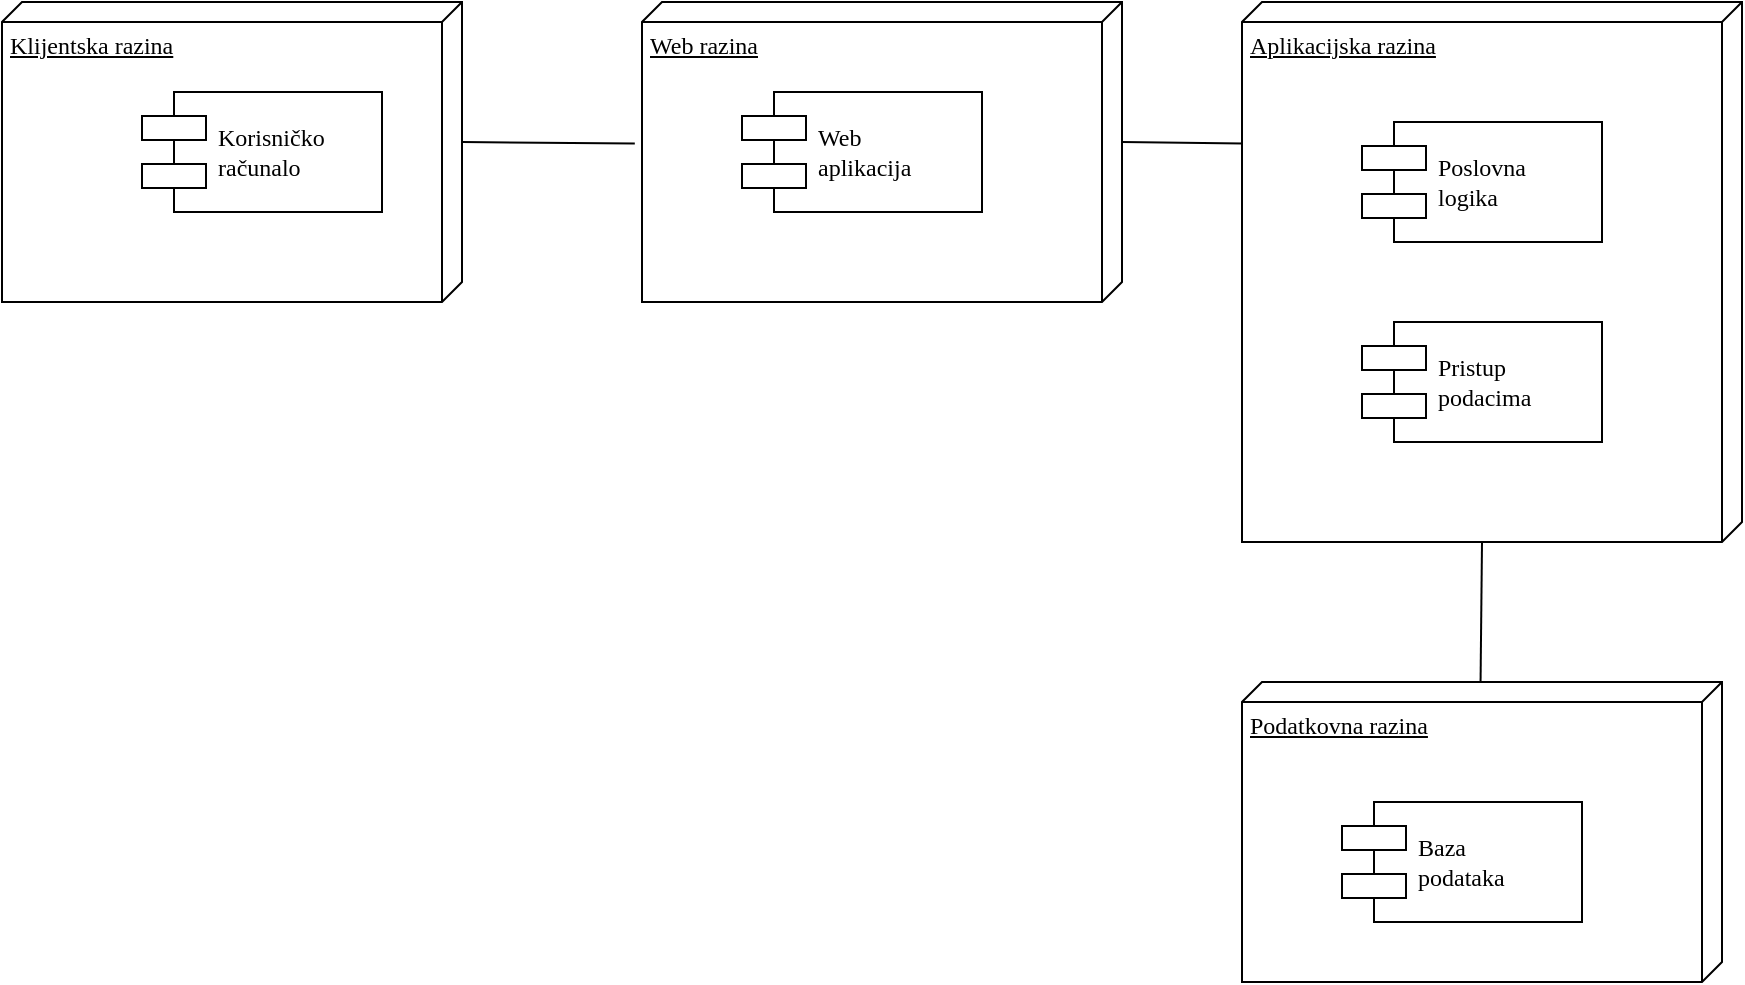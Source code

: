 <mxfile version="27.1.4">
  <diagram name="Page-1" id="CQ2yXc27SgPFIaiJPKsX">
    <mxGraphModel dx="1281" dy="562" grid="1" gridSize="10" guides="1" tooltips="1" connect="1" arrows="1" fold="1" page="1" pageScale="1" pageWidth="850" pageHeight="1100" math="0" shadow="0">
      <root>
        <mxCell id="0" />
        <mxCell id="1" parent="0" />
        <mxCell id="BQZI11yQBDV2dF--LZay-4" value="Klijentska razina" style="verticalAlign=top;align=left;spacingTop=8;spacingLeft=2;spacingRight=12;shape=cube;size=10;direction=south;fontStyle=4;html=1;rounded=0;shadow=0;comic=0;labelBackgroundColor=none;strokeWidth=1;fontFamily=Verdana;fontSize=12" vertex="1" parent="1">
          <mxGeometry x="210" y="310" width="230" height="150" as="geometry" />
        </mxCell>
        <mxCell id="BQZI11yQBDV2dF--LZay-5" value="Web razina" style="verticalAlign=top;align=left;spacingTop=8;spacingLeft=2;spacingRight=12;shape=cube;size=10;direction=south;fontStyle=4;html=1;rounded=0;shadow=0;comic=0;labelBackgroundColor=none;strokeWidth=1;fontFamily=Verdana;fontSize=12" vertex="1" parent="1">
          <mxGeometry x="530" y="310" width="240" height="150" as="geometry" />
        </mxCell>
        <mxCell id="BQZI11yQBDV2dF--LZay-6" value="Aplikacijska razina" style="verticalAlign=top;align=left;spacingTop=8;spacingLeft=2;spacingRight=12;shape=cube;size=10;direction=south;fontStyle=4;html=1;rounded=0;shadow=0;comic=0;labelBackgroundColor=none;strokeWidth=1;fontFamily=Verdana;fontSize=12" vertex="1" parent="1">
          <mxGeometry x="830" y="310" width="250" height="270" as="geometry" />
        </mxCell>
        <mxCell id="BQZI11yQBDV2dF--LZay-7" value="Korisničko&amp;nbsp;&lt;div&gt;računalo&lt;/div&gt;" style="shape=component;align=left;spacingLeft=36;rounded=0;shadow=0;comic=0;labelBackgroundColor=none;strokeWidth=1;fontFamily=Verdana;fontSize=12;html=1;" vertex="1" parent="1">
          <mxGeometry x="280" y="355" width="120" height="60" as="geometry" />
        </mxCell>
        <mxCell id="BQZI11yQBDV2dF--LZay-8" value="Web&amp;nbsp;&lt;div&gt;aplikacija&lt;/div&gt;" style="shape=component;align=left;spacingLeft=36;rounded=0;shadow=0;comic=0;labelBackgroundColor=none;strokeWidth=1;fontFamily=Verdana;fontSize=12;html=1;" vertex="1" parent="1">
          <mxGeometry x="580" y="355" width="120" height="60" as="geometry" />
        </mxCell>
        <mxCell id="BQZI11yQBDV2dF--LZay-9" value="Poslovna&lt;div&gt;logika&lt;/div&gt;" style="shape=component;align=left;spacingLeft=36;rounded=0;shadow=0;comic=0;labelBackgroundColor=none;strokeWidth=1;fontFamily=Verdana;fontSize=12;html=1;" vertex="1" parent="1">
          <mxGeometry x="890" y="370" width="120" height="60" as="geometry" />
        </mxCell>
        <mxCell id="BQZI11yQBDV2dF--LZay-10" value="Pristup&amp;nbsp;&lt;div&gt;podacima&lt;/div&gt;" style="shape=component;align=left;spacingLeft=36;rounded=0;shadow=0;comic=0;labelBackgroundColor=none;strokeWidth=1;fontFamily=Verdana;fontSize=12;html=1;" vertex="1" parent="1">
          <mxGeometry x="890" y="470" width="120" height="60" as="geometry" />
        </mxCell>
        <mxCell id="BQZI11yQBDV2dF--LZay-11" value="Podatkovna razina" style="verticalAlign=top;align=left;spacingTop=8;spacingLeft=2;spacingRight=12;shape=cube;size=10;direction=south;fontStyle=4;html=1;rounded=0;shadow=0;comic=0;labelBackgroundColor=none;strokeWidth=1;fontFamily=Verdana;fontSize=12" vertex="1" parent="1">
          <mxGeometry x="830" y="650" width="240" height="150" as="geometry" />
        </mxCell>
        <mxCell id="BQZI11yQBDV2dF--LZay-12" value="Baza&amp;nbsp;&lt;div&gt;podataka&lt;/div&gt;" style="shape=component;align=left;spacingLeft=36;rounded=0;shadow=0;comic=0;labelBackgroundColor=none;strokeWidth=1;fontFamily=Verdana;fontSize=12;html=1;" vertex="1" parent="1">
          <mxGeometry x="880" y="710" width="120" height="60" as="geometry" />
        </mxCell>
        <mxCell id="BQZI11yQBDV2dF--LZay-13" value="" style="endArrow=none;html=1;rounded=0;exitX=0;exitY=0;exitDx=70;exitDy=0;exitPerimeter=0;entryX=0.472;entryY=1.015;entryDx=0;entryDy=0;entryPerimeter=0;" edge="1" parent="1" source="BQZI11yQBDV2dF--LZay-4" target="BQZI11yQBDV2dF--LZay-5">
          <mxGeometry width="50" height="50" relative="1" as="geometry">
            <mxPoint x="600" y="560" as="sourcePoint" />
            <mxPoint x="650" y="510" as="targetPoint" />
          </mxGeometry>
        </mxCell>
        <mxCell id="BQZI11yQBDV2dF--LZay-14" value="" style="endArrow=none;html=1;rounded=0;exitX=0;exitY=0;exitDx=70;exitDy=0;exitPerimeter=0;entryX=0.262;entryY=0.998;entryDx=0;entryDy=0;entryPerimeter=0;" edge="1" parent="1" source="BQZI11yQBDV2dF--LZay-5" target="BQZI11yQBDV2dF--LZay-6">
          <mxGeometry width="50" height="50" relative="1" as="geometry">
            <mxPoint x="600" y="560" as="sourcePoint" />
            <mxPoint x="650" y="510" as="targetPoint" />
          </mxGeometry>
        </mxCell>
        <mxCell id="BQZI11yQBDV2dF--LZay-15" value="" style="endArrow=none;html=1;rounded=0;entryX=0;entryY=0;entryDx=270;entryDy=130;entryPerimeter=0;exitX=0.002;exitY=0.503;exitDx=0;exitDy=0;exitPerimeter=0;" edge="1" parent="1" source="BQZI11yQBDV2dF--LZay-11" target="BQZI11yQBDV2dF--LZay-6">
          <mxGeometry width="50" height="50" relative="1" as="geometry">
            <mxPoint x="600" y="560" as="sourcePoint" />
            <mxPoint x="650" y="510" as="targetPoint" />
          </mxGeometry>
        </mxCell>
      </root>
    </mxGraphModel>
  </diagram>
</mxfile>
